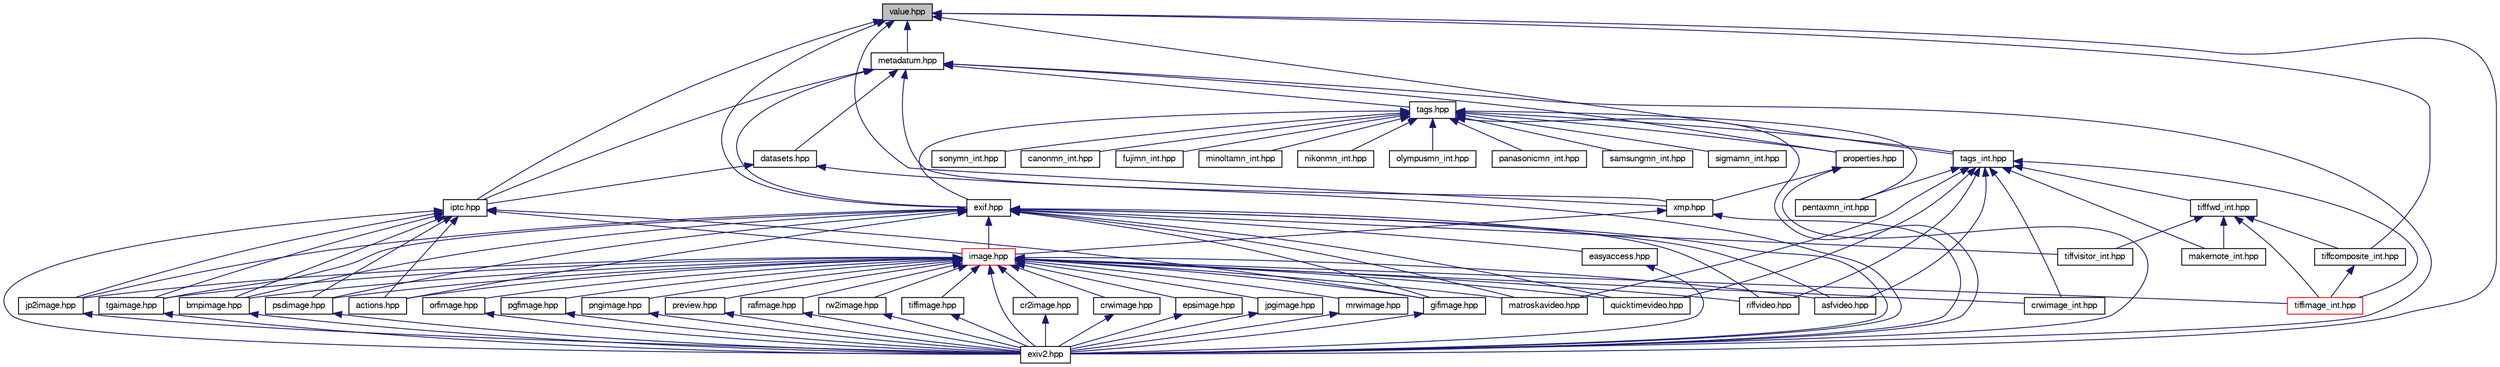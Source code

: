 digraph "value.hpp"
{
  edge [fontname="FreeSans",fontsize="10",labelfontname="FreeSans",labelfontsize="10"];
  node [fontname="FreeSans",fontsize="10",shape=record];
  Node1 [label="value.hpp",height=0.2,width=0.4,color="black", fillcolor="grey75", style="filled" fontcolor="black"];
  Node1 -> Node2 [dir="back",color="midnightblue",fontsize="10",style="solid",fontname="FreeSans"];
  Node2 [label="metadatum.hpp",height=0.2,width=0.4,color="black", fillcolor="white", style="filled",URL="$metadatum_8hpp.html",tooltip="Provides abstract base classes Metadatum and Key. "];
  Node2 -> Node3 [dir="back",color="midnightblue",fontsize="10",style="solid",fontname="FreeSans"];
  Node3 [label="exif.hpp",height=0.2,width=0.4,color="black", fillcolor="white", style="filled",URL="$exif_8hpp.html",tooltip="Encoding and decoding of Exif data. "];
  Node3 -> Node4 [dir="back",color="midnightblue",fontsize="10",style="solid",fontname="FreeSans"];
  Node4 [label="image.hpp",height=0.2,width=0.4,color="red", fillcolor="white", style="filled",URL="$image_8hpp.html",tooltip="Class Image, defining the interface for all Image subclasses. "];
  Node4 -> Node5 [dir="back",color="midnightblue",fontsize="10",style="solid",fontname="FreeSans"];
  Node5 [label="actions.hpp",height=0.2,width=0.4,color="black", fillcolor="white", style="filled",URL="$actions_8hpp.html",tooltip="Implements base class Task, TaskFactory and the various supported actions (derived from Task)..."];
  Node4 -> Node6 [dir="back",color="midnightblue",fontsize="10",style="solid",fontname="FreeSans"];
  Node6 [label="asfvideo.hpp",height=0.2,width=0.4,color="black", fillcolor="white", style="filled",URL="$asfvideo_8hpp.html",tooltip="An Image subclass to support ASF video files. "];
  Node4 -> Node7 [dir="back",color="midnightblue",fontsize="10",style="solid",fontname="FreeSans"];
  Node7 [label="bmpimage.hpp",height=0.2,width=0.4,color="black", fillcolor="white", style="filled",URL="$bmpimage_8hpp.html",tooltip="Windows Bitmap (BMP) image. "];
  Node7 -> Node8 [dir="back",color="midnightblue",fontsize="10",style="solid",fontname="FreeSans"];
  Node8 [label="exiv2.hpp",height=0.2,width=0.4,color="black", fillcolor="white", style="filled",URL="$exiv2_8hpp.html",tooltip="Include all Exiv2 header files. "];
  Node4 -> Node9 [dir="back",color="midnightblue",fontsize="10",style="solid",fontname="FreeSans"];
  Node9 [label="cr2image.hpp",height=0.2,width=0.4,color="black", fillcolor="white", style="filled",URL="$cr2image_8hpp.html",tooltip="Class Cr2Image. "];
  Node9 -> Node8 [dir="back",color="midnightblue",fontsize="10",style="solid",fontname="FreeSans"];
  Node4 -> Node10 [dir="back",color="midnightblue",fontsize="10",style="solid",fontname="FreeSans"];
  Node10 [label="tiffimage_int.hpp",height=0.2,width=0.4,color="red", fillcolor="white", style="filled",URL="$tiffimage__int_8hpp.html",tooltip="Internal class TiffParserWorker to parse TIFF data. "];
  Node4 -> Node11 [dir="back",color="midnightblue",fontsize="10",style="solid",fontname="FreeSans"];
  Node11 [label="crwimage.hpp",height=0.2,width=0.4,color="black", fillcolor="white", style="filled",URL="$crwimage_8hpp.html",tooltip="Class CrwImage to access Canon CRW images.  References:  The Canon RAW (CRW) File Format by Phil Harv..."];
  Node11 -> Node8 [dir="back",color="midnightblue",fontsize="10",style="solid",fontname="FreeSans"];
  Node4 -> Node12 [dir="back",color="midnightblue",fontsize="10",style="solid",fontname="FreeSans"];
  Node12 [label="crwimage_int.hpp",height=0.2,width=0.4,color="black", fillcolor="white", style="filled",URL="$crwimage__int_8hpp.html",tooltip="Internal classes to support CRW/CIFF format. "];
  Node4 -> Node13 [dir="back",color="midnightblue",fontsize="10",style="solid",fontname="FreeSans"];
  Node13 [label="epsimage.hpp",height=0.2,width=0.4,color="black", fillcolor="white", style="filled",URL="$epsimage_8hpp.html",tooltip="EPS image.  References:  [1] Adobe PostScript Language Document Structuring Conventions Specification..."];
  Node13 -> Node8 [dir="back",color="midnightblue",fontsize="10",style="solid",fontname="FreeSans"];
  Node4 -> Node14 [dir="back",color="midnightblue",fontsize="10",style="solid",fontname="FreeSans"];
  Node14 [label="gifimage.hpp",height=0.2,width=0.4,color="black", fillcolor="white", style="filled",URL="$gifimage_8hpp.html",tooltip="GIF image, implemented using the following references: GIF89 specification by W3C  ..."];
  Node14 -> Node8 [dir="back",color="midnightblue",fontsize="10",style="solid",fontname="FreeSans"];
  Node4 -> Node8 [dir="back",color="midnightblue",fontsize="10",style="solid",fontname="FreeSans"];
  Node4 -> Node15 [dir="back",color="midnightblue",fontsize="10",style="solid",fontname="FreeSans"];
  Node15 [label="jp2image.hpp",height=0.2,width=0.4,color="black", fillcolor="white", style="filled",URL="$jp2image_8hpp.html",tooltip="JPEG-2000 image, implemented using the following references: ISO/IEC JTC 1/SC 29/WG1 N2401: JPEG 2000..."];
  Node15 -> Node8 [dir="back",color="midnightblue",fontsize="10",style="solid",fontname="FreeSans"];
  Node4 -> Node16 [dir="back",color="midnightblue",fontsize="10",style="solid",fontname="FreeSans"];
  Node16 [label="jpgimage.hpp",height=0.2,width=0.4,color="black", fillcolor="white", style="filled",URL="$jpgimage_8hpp.html",tooltip="Class JpegImage to access JPEG images. "];
  Node16 -> Node8 [dir="back",color="midnightblue",fontsize="10",style="solid",fontname="FreeSans"];
  Node4 -> Node17 [dir="back",color="midnightblue",fontsize="10",style="solid",fontname="FreeSans"];
  Node17 [label="mrwimage.hpp",height=0.2,width=0.4,color="black", fillcolor="white", style="filled",URL="$mrwimage_8hpp.html",tooltip="Minolta RAW image, implemented using the following references: Minolta Raw file format by Dalibor Jel..."];
  Node17 -> Node8 [dir="back",color="midnightblue",fontsize="10",style="solid",fontname="FreeSans"];
  Node4 -> Node18 [dir="back",color="midnightblue",fontsize="10",style="solid",fontname="FreeSans"];
  Node18 [label="orfimage.hpp",height=0.2,width=0.4,color="black", fillcolor="white", style="filled",URL="$orfimage_8hpp.html",tooltip="Olympus RAW image. "];
  Node18 -> Node8 [dir="back",color="midnightblue",fontsize="10",style="solid",fontname="FreeSans"];
  Node4 -> Node19 [dir="back",color="midnightblue",fontsize="10",style="solid",fontname="FreeSans"];
  Node19 [label="pgfimage.hpp",height=0.2,width=0.4,color="black", fillcolor="white", style="filled",URL="$pgfimage_8hpp.html",tooltip="PGF image, implemented using the following references: PGF specification from libpgf web site  ..."];
  Node19 -> Node8 [dir="back",color="midnightblue",fontsize="10",style="solid",fontname="FreeSans"];
  Node4 -> Node20 [dir="back",color="midnightblue",fontsize="10",style="solid",fontname="FreeSans"];
  Node20 [label="pngimage.hpp",height=0.2,width=0.4,color="black", fillcolor="white", style="filled",URL="$pngimage_8hpp.html",tooltip="PNG image, implemented using the following references: PNG specification by W3C  PNG tags list by Phi..."];
  Node20 -> Node8 [dir="back",color="midnightblue",fontsize="10",style="solid",fontname="FreeSans"];
  Node4 -> Node21 [dir="back",color="midnightblue",fontsize="10",style="solid",fontname="FreeSans"];
  Node21 [label="preview.hpp",height=0.2,width=0.4,color="black", fillcolor="white", style="filled",URL="$preview_8hpp.html",tooltip="Classes to access all preview images embedded in an image. "];
  Node21 -> Node8 [dir="back",color="midnightblue",fontsize="10",style="solid",fontname="FreeSans"];
  Node4 -> Node22 [dir="back",color="midnightblue",fontsize="10",style="solid",fontname="FreeSans"];
  Node22 [label="psdimage.hpp",height=0.2,width=0.4,color="black", fillcolor="white", style="filled",URL="$psdimage_8hpp.html",tooltip="Photoshop image, implemented using the following references: Adobe Photoshop 6.0 File Format Specific..."];
  Node22 -> Node8 [dir="back",color="midnightblue",fontsize="10",style="solid",fontname="FreeSans"];
  Node4 -> Node23 [dir="back",color="midnightblue",fontsize="10",style="solid",fontname="FreeSans"];
  Node23 [label="rafimage.hpp",height=0.2,width=0.4,color="black", fillcolor="white", style="filled",URL="$rafimage_8hpp.html",tooltip="Fujifilm RAW image. "];
  Node23 -> Node8 [dir="back",color="midnightblue",fontsize="10",style="solid",fontname="FreeSans"];
  Node4 -> Node24 [dir="back",color="midnightblue",fontsize="10",style="solid",fontname="FreeSans"];
  Node24 [label="rw2image.hpp",height=0.2,width=0.4,color="black", fillcolor="white", style="filled",URL="$rw2image_8hpp.html",tooltip="Class Rw2Image. "];
  Node24 -> Node8 [dir="back",color="midnightblue",fontsize="10",style="solid",fontname="FreeSans"];
  Node4 -> Node25 [dir="back",color="midnightblue",fontsize="10",style="solid",fontname="FreeSans"];
  Node25 [label="tgaimage.hpp",height=0.2,width=0.4,color="black", fillcolor="white", style="filled",URL="$tgaimage_8hpp.html",tooltip="Truevision TARGA v2 image, implemented using the following references: Truevision TGA page on Wikiped..."];
  Node25 -> Node8 [dir="back",color="midnightblue",fontsize="10",style="solid",fontname="FreeSans"];
  Node4 -> Node26 [dir="back",color="midnightblue",fontsize="10",style="solid",fontname="FreeSans"];
  Node26 [label="tiffimage.hpp",height=0.2,width=0.4,color="black", fillcolor="white", style="filled",URL="$tiffimage_8hpp.html",tooltip="Class TiffImage. "];
  Node26 -> Node8 [dir="back",color="midnightblue",fontsize="10",style="solid",fontname="FreeSans"];
  Node4 -> Node27 [dir="back",color="midnightblue",fontsize="10",style="solid",fontname="FreeSans"];
  Node27 [label="matroskavideo.hpp",height=0.2,width=0.4,color="black", fillcolor="white", style="filled",URL="$matroskavideo_8hpp.html",tooltip="An Image subclass to support Matroska video files. "];
  Node4 -> Node28 [dir="back",color="midnightblue",fontsize="10",style="solid",fontname="FreeSans"];
  Node28 [label="quicktimevideo.hpp",height=0.2,width=0.4,color="black", fillcolor="white", style="filled",URL="$quicktimevideo_8hpp.html",tooltip="An Image subclass to support Quick Time video files. "];
  Node4 -> Node29 [dir="back",color="midnightblue",fontsize="10",style="solid",fontname="FreeSans"];
  Node29 [label="riffvideo.hpp",height=0.2,width=0.4,color="black", fillcolor="white", style="filled",URL="$riffvideo_8hpp.html",tooltip="An Image subclass to support RIFF video files. "];
  Node3 -> Node5 [dir="back",color="midnightblue",fontsize="10",style="solid",fontname="FreeSans"];
  Node3 -> Node6 [dir="back",color="midnightblue",fontsize="10",style="solid",fontname="FreeSans"];
  Node3 -> Node7 [dir="back",color="midnightblue",fontsize="10",style="solid",fontname="FreeSans"];
  Node3 -> Node30 [dir="back",color="midnightblue",fontsize="10",style="solid",fontname="FreeSans"];
  Node30 [label="easyaccess.hpp",height=0.2,width=0.4,color="black", fillcolor="white", style="filled",URL="$easyaccess_8hpp.html",tooltip="Provides easy (high-level) access to some Exif meta data. "];
  Node30 -> Node8 [dir="back",color="midnightblue",fontsize="10",style="solid",fontname="FreeSans"];
  Node3 -> Node8 [dir="back",color="midnightblue",fontsize="10",style="solid",fontname="FreeSans"];
  Node3 -> Node14 [dir="back",color="midnightblue",fontsize="10",style="solid",fontname="FreeSans"];
  Node3 -> Node15 [dir="back",color="midnightblue",fontsize="10",style="solid",fontname="FreeSans"];
  Node3 -> Node22 [dir="back",color="midnightblue",fontsize="10",style="solid",fontname="FreeSans"];
  Node3 -> Node25 [dir="back",color="midnightblue",fontsize="10",style="solid",fontname="FreeSans"];
  Node3 -> Node27 [dir="back",color="midnightblue",fontsize="10",style="solid",fontname="FreeSans"];
  Node3 -> Node28 [dir="back",color="midnightblue",fontsize="10",style="solid",fontname="FreeSans"];
  Node3 -> Node29 [dir="back",color="midnightblue",fontsize="10",style="solid",fontname="FreeSans"];
  Node3 -> Node31 [dir="back",color="midnightblue",fontsize="10",style="solid",fontname="FreeSans"];
  Node31 [label="tiffvisitor_int.hpp",height=0.2,width=0.4,color="black", fillcolor="white", style="filled",URL="$tiffvisitor__int_8hpp.html",tooltip="Internal operations on a TIFF composite tree, implemented as visitor classes. "];
  Node2 -> Node32 [dir="back",color="midnightblue",fontsize="10",style="solid",fontname="FreeSans"];
  Node32 [label="tags.hpp",height=0.2,width=0.4,color="black", fillcolor="white", style="filled",URL="$tags_8hpp.html",tooltip="Exif tag and type information. "];
  Node32 -> Node3 [dir="back",color="midnightblue",fontsize="10",style="solid",fontname="FreeSans"];
  Node32 -> Node33 [dir="back",color="midnightblue",fontsize="10",style="solid",fontname="FreeSans"];
  Node33 [label="properties.hpp",height=0.2,width=0.4,color="black", fillcolor="white", style="filled",URL="$properties_8hpp.html",tooltip="XMP property and type information. References:  XMP Specification from Adobe (Property descriptions c..."];
  Node33 -> Node34 [dir="back",color="midnightblue",fontsize="10",style="solid",fontname="FreeSans"];
  Node34 [label="xmp.hpp",height=0.2,width=0.4,color="black", fillcolor="white", style="filled",URL="$xmp_8hpp.html",tooltip="Encoding and decoding of XMP data. "];
  Node34 -> Node4 [dir="back",color="midnightblue",fontsize="10",style="solid",fontname="FreeSans"];
  Node34 -> Node8 [dir="back",color="midnightblue",fontsize="10",style="solid",fontname="FreeSans"];
  Node33 -> Node8 [dir="back",color="midnightblue",fontsize="10",style="solid",fontname="FreeSans"];
  Node32 -> Node35 [dir="back",color="midnightblue",fontsize="10",style="solid",fontname="FreeSans"];
  Node35 [label="tags_int.hpp",height=0.2,width=0.4,color="black", fillcolor="white", style="filled",URL="$tags__int_8hpp.html",tooltip="Internal Exif tag and type information. "];
  Node35 -> Node6 [dir="back",color="midnightblue",fontsize="10",style="solid",fontname="FreeSans"];
  Node35 -> Node36 [dir="back",color="midnightblue",fontsize="10",style="solid",fontname="FreeSans"];
  Node36 [label="tifffwd_int.hpp",height=0.2,width=0.4,color="black", fillcolor="white", style="filled",URL="$tifffwd__int_8hpp.html",tooltip="Internal TIFF parser related typedefs and forward definitions. "];
  Node36 -> Node10 [dir="back",color="midnightblue",fontsize="10",style="solid",fontname="FreeSans"];
  Node36 -> Node37 [dir="back",color="midnightblue",fontsize="10",style="solid",fontname="FreeSans"];
  Node37 [label="tiffcomposite_int.hpp",height=0.2,width=0.4,color="black", fillcolor="white", style="filled",URL="$tiffcomposite__int_8hpp.html",tooltip="Internal classes used in a TIFF composite structure. "];
  Node37 -> Node10 [dir="back",color="midnightblue",fontsize="10",style="solid",fontname="FreeSans"];
  Node36 -> Node38 [dir="back",color="midnightblue",fontsize="10",style="solid",fontname="FreeSans"];
  Node38 [label="makernote_int.hpp",height=0.2,width=0.4,color="black", fillcolor="white", style="filled",URL="$makernote__int_8hpp.html",tooltip="Makernote factory and registry, IFD makernote header, and camera vendor specific makernote implementa..."];
  Node36 -> Node31 [dir="back",color="midnightblue",fontsize="10",style="solid",fontname="FreeSans"];
  Node35 -> Node10 [dir="back",color="midnightblue",fontsize="10",style="solid",fontname="FreeSans"];
  Node35 -> Node12 [dir="back",color="midnightblue",fontsize="10",style="solid",fontname="FreeSans"];
  Node35 -> Node38 [dir="back",color="midnightblue",fontsize="10",style="solid",fontname="FreeSans"];
  Node35 -> Node27 [dir="back",color="midnightblue",fontsize="10",style="solid",fontname="FreeSans"];
  Node35 -> Node39 [dir="back",color="midnightblue",fontsize="10",style="solid",fontname="FreeSans"];
  Node39 [label="pentaxmn_int.hpp",height=0.2,width=0.4,color="black", fillcolor="white", style="filled",URL="$pentaxmn__int_8hpp.html",tooltip="Pentax MakerNote implemented according to the specification http://www.gvsoft.homedns.org/exif/makernote-pentax-type3.html and based on ExifTool implementation and Pentax Makernote list by Phil Harvey  "];
  Node35 -> Node28 [dir="back",color="midnightblue",fontsize="10",style="solid",fontname="FreeSans"];
  Node35 -> Node29 [dir="back",color="midnightblue",fontsize="10",style="solid",fontname="FreeSans"];
  Node32 -> Node40 [dir="back",color="midnightblue",fontsize="10",style="solid",fontname="FreeSans"];
  Node40 [label="canonmn_int.hpp",height=0.2,width=0.4,color="black", fillcolor="white", style="filled",URL="$canonmn__int_8hpp.html",tooltip="Canon makernote tags. References:  [1] EXIF MakerNote of Canon by David Burren  [2] Canon makernote t..."];
  Node32 -> Node8 [dir="back",color="midnightblue",fontsize="10",style="solid",fontname="FreeSans"];
  Node32 -> Node41 [dir="back",color="midnightblue",fontsize="10",style="solid",fontname="FreeSans"];
  Node41 [label="fujimn_int.hpp",height=0.2,width=0.4,color="black", fillcolor="white", style="filled",URL="$fujimn__int_8hpp.html",tooltip="Fujifilm MakerNote implemented according to the specification in Appendix 4: Makernote of Fujifilm of..."];
  Node32 -> Node42 [dir="back",color="midnightblue",fontsize="10",style="solid",fontname="FreeSans"];
  Node42 [label="minoltamn_int.hpp",height=0.2,width=0.4,color="black", fillcolor="white", style="filled",URL="$minoltamn__int_8hpp.html",tooltip="Minolta MakerNote implemented using the following references:  Minolta Makernote Format Specification..."];
  Node32 -> Node43 [dir="back",color="midnightblue",fontsize="10",style="solid",fontname="FreeSans"];
  Node43 [label="nikonmn_int.hpp",height=0.2,width=0.4,color="black", fillcolor="white", style="filled",URL="$nikonmn__int_8hpp.html",tooltip="Nikon makernote tags. References:  [1] MakerNote EXIF Tag of the Nikon 990 by Max Lyons  [2] Exif fil..."];
  Node32 -> Node44 [dir="back",color="midnightblue",fontsize="10",style="solid",fontname="FreeSans"];
  Node44 [label="olympusmn_int.hpp",height=0.2,width=0.4,color="black", fillcolor="white", style="filled",URL="$olympusmn__int_8hpp.html",tooltip="Olympus makernote tags. References:  [1] Exif file format, Appendix 1: MakerNote of Olympus Digicams ..."];
  Node32 -> Node45 [dir="back",color="midnightblue",fontsize="10",style="solid",fontname="FreeSans"];
  Node45 [label="panasonicmn_int.hpp",height=0.2,width=0.4,color="black", fillcolor="white", style="filled",URL="$panasonicmn__int_8hpp.html",tooltip="Panasonic MakerNote implemented using the following references: Panasonic MakerNote Information by To..."];
  Node32 -> Node39 [dir="back",color="midnightblue",fontsize="10",style="solid",fontname="FreeSans"];
  Node32 -> Node46 [dir="back",color="midnightblue",fontsize="10",style="solid",fontname="FreeSans"];
  Node46 [label="samsungmn_int.hpp",height=0.2,width=0.4,color="black", fillcolor="white", style="filled",URL="$samsungmn__int_8hpp.html",tooltip="Samsung makernote tags. References:  [1] ExifTool by Phil Harvey. "];
  Node32 -> Node47 [dir="back",color="midnightblue",fontsize="10",style="solid",fontname="FreeSans"];
  Node47 [label="sigmamn_int.hpp",height=0.2,width=0.4,color="black", fillcolor="white", style="filled",URL="$sigmamn__int_8hpp.html",tooltip="Sigma and Foveon MakerNote implemented according to the specification SIGMA and FOVEON EXIF MakerNote..."];
  Node32 -> Node48 [dir="back",color="midnightblue",fontsize="10",style="solid",fontname="FreeSans"];
  Node48 [label="sonymn_int.hpp",height=0.2,width=0.4,color="black", fillcolor="white", style="filled",URL="$sonymn__int_8hpp.html",tooltip="Sony MakerNote implemented using the following references:  Sony Makernote list by Phil Harvey  Email..."];
  Node2 -> Node49 [dir="back",color="midnightblue",fontsize="10",style="solid",fontname="FreeSans"];
  Node49 [label="iptc.hpp",height=0.2,width=0.4,color="black", fillcolor="white", style="filled",URL="$iptc_8hpp.html",tooltip="Encoding and decoding of IPTC data. "];
  Node49 -> Node4 [dir="back",color="midnightblue",fontsize="10",style="solid",fontname="FreeSans"];
  Node49 -> Node5 [dir="back",color="midnightblue",fontsize="10",style="solid",fontname="FreeSans"];
  Node49 -> Node7 [dir="back",color="midnightblue",fontsize="10",style="solid",fontname="FreeSans"];
  Node49 -> Node14 [dir="back",color="midnightblue",fontsize="10",style="solid",fontname="FreeSans"];
  Node49 -> Node8 [dir="back",color="midnightblue",fontsize="10",style="solid",fontname="FreeSans"];
  Node49 -> Node15 [dir="back",color="midnightblue",fontsize="10",style="solid",fontname="FreeSans"];
  Node49 -> Node22 [dir="back",color="midnightblue",fontsize="10",style="solid",fontname="FreeSans"];
  Node49 -> Node25 [dir="back",color="midnightblue",fontsize="10",style="solid",fontname="FreeSans"];
  Node2 -> Node50 [dir="back",color="midnightblue",fontsize="10",style="solid",fontname="FreeSans"];
  Node50 [label="datasets.hpp",height=0.2,width=0.4,color="black", fillcolor="white", style="filled",URL="$datasets_8hpp.html",tooltip="IPTC dataset and type information. "];
  Node50 -> Node49 [dir="back",color="midnightblue",fontsize="10",style="solid",fontname="FreeSans"];
  Node50 -> Node8 [dir="back",color="midnightblue",fontsize="10",style="solid",fontname="FreeSans"];
  Node2 -> Node34 [dir="back",color="midnightblue",fontsize="10",style="solid",fontname="FreeSans"];
  Node2 -> Node33 [dir="back",color="midnightblue",fontsize="10",style="solid",fontname="FreeSans"];
  Node2 -> Node8 [dir="back",color="midnightblue",fontsize="10",style="solid",fontname="FreeSans"];
  Node1 -> Node3 [dir="back",color="midnightblue",fontsize="10",style="solid",fontname="FreeSans"];
  Node1 -> Node49 [dir="back",color="midnightblue",fontsize="10",style="solid",fontname="FreeSans"];
  Node1 -> Node34 [dir="back",color="midnightblue",fontsize="10",style="solid",fontname="FreeSans"];
  Node1 -> Node35 [dir="back",color="midnightblue",fontsize="10",style="solid",fontname="FreeSans"];
  Node1 -> Node37 [dir="back",color="midnightblue",fontsize="10",style="solid",fontname="FreeSans"];
  Node1 -> Node8 [dir="back",color="midnightblue",fontsize="10",style="solid",fontname="FreeSans"];
}
